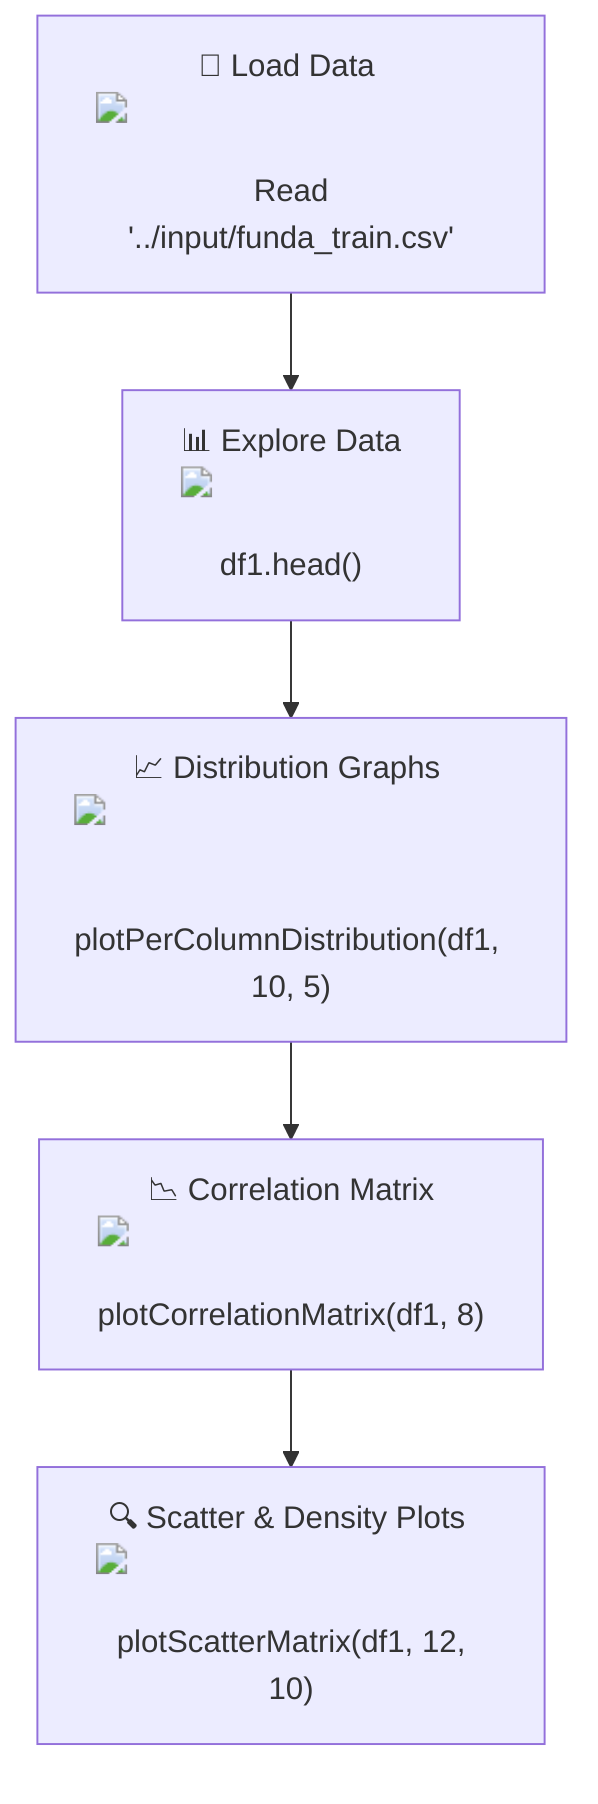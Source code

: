 flowchart TD
    A["📁 Load Data <img src='file.svg' /> <br/> Read '../input/funda_train.csv'"] --> B["📊 Explore Data <img src='table.svg' /> <br/> df1.head()"]
    B --> C["📈 Distribution Graphs <img src='barplot_template.svg' /> <br/> plotPerColumnDistribution(df1, 10, 5)"]
    C --> D["📉 Correlation Matrix <img src='boxplot_template.svg' /> <br/> plotCorrelationMatrix(df1, 8)"]
    D --> E["🔍 Scatter & Density Plots <img src='scatter_plot_template.svg' /> <br/> plotScatterMatrix(df1, 12, 10)"]